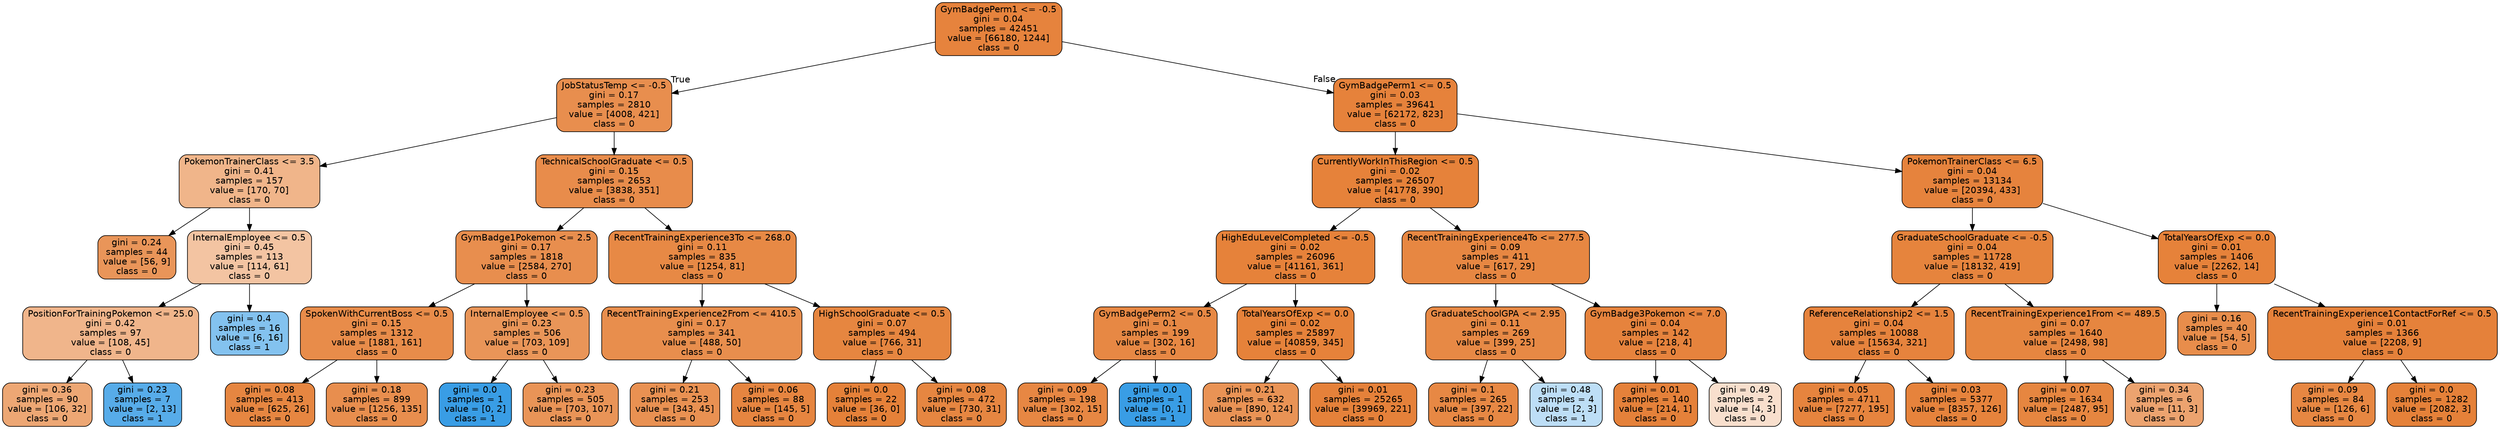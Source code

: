 digraph Tree {
node [shape=box, style="filled, rounded", color="black", fontname=helvetica] ;
edge [fontname=helvetica] ;
0 [label="GymBadgePerm1 <= -0.5\ngini = 0.04\nsamples = 42451\nvalue = [66180, 1244]\nclass = 0", fillcolor="#e58139fa"] ;
1 [label="JobStatusTemp <= -0.5\ngini = 0.17\nsamples = 2810\nvalue = [4008, 421]\nclass = 0", fillcolor="#e58139e4"] ;
0 -> 1 [labeldistance=2.5, labelangle=45, headlabel="True"] ;
2 [label="PokemonTrainerClass <= 3.5\ngini = 0.41\nsamples = 157\nvalue = [170, 70]\nclass = 0", fillcolor="#e5813996"] ;
1 -> 2 ;
3 [label="gini = 0.24\nsamples = 44\nvalue = [56, 9]\nclass = 0", fillcolor="#e58139d6"] ;
2 -> 3 ;
4 [label="InternalEmployee <= 0.5\ngini = 0.45\nsamples = 113\nvalue = [114, 61]\nclass = 0", fillcolor="#e5813977"] ;
2 -> 4 ;
5 [label="PositionForTrainingPokemon <= 25.0\ngini = 0.42\nsamples = 97\nvalue = [108, 45]\nclass = 0", fillcolor="#e5813995"] ;
4 -> 5 ;
6 [label="gini = 0.36\nsamples = 90\nvalue = [106, 32]\nclass = 0", fillcolor="#e58139b2"] ;
5 -> 6 ;
7 [label="gini = 0.23\nsamples = 7\nvalue = [2, 13]\nclass = 1", fillcolor="#399de5d8"] ;
5 -> 7 ;
8 [label="gini = 0.4\nsamples = 16\nvalue = [6, 16]\nclass = 1", fillcolor="#399de59f"] ;
4 -> 8 ;
9 [label="TechnicalSchoolGraduate <= 0.5\ngini = 0.15\nsamples = 2653\nvalue = [3838, 351]\nclass = 0", fillcolor="#e58139e8"] ;
1 -> 9 ;
10 [label="GymBadge1Pokemon <= 2.5\ngini = 0.17\nsamples = 1818\nvalue = [2584, 270]\nclass = 0", fillcolor="#e58139e4"] ;
9 -> 10 ;
11 [label="SpokenWithCurrentBoss <= 0.5\ngini = 0.15\nsamples = 1312\nvalue = [1881, 161]\nclass = 0", fillcolor="#e58139e9"] ;
10 -> 11 ;
12 [label="gini = 0.08\nsamples = 413\nvalue = [625, 26]\nclass = 0", fillcolor="#e58139f4"] ;
11 -> 12 ;
13 [label="gini = 0.18\nsamples = 899\nvalue = [1256, 135]\nclass = 0", fillcolor="#e58139e4"] ;
11 -> 13 ;
14 [label="InternalEmployee <= 0.5\ngini = 0.23\nsamples = 506\nvalue = [703, 109]\nclass = 0", fillcolor="#e58139d7"] ;
10 -> 14 ;
15 [label="gini = 0.0\nsamples = 1\nvalue = [0, 2]\nclass = 1", fillcolor="#399de5ff"] ;
14 -> 15 ;
16 [label="gini = 0.23\nsamples = 505\nvalue = [703, 107]\nclass = 0", fillcolor="#e58139d8"] ;
14 -> 16 ;
17 [label="RecentTrainingExperience3To <= 268.0\ngini = 0.11\nsamples = 835\nvalue = [1254, 81]\nclass = 0", fillcolor="#e58139ef"] ;
9 -> 17 ;
18 [label="RecentTrainingExperience2From <= 410.5\ngini = 0.17\nsamples = 341\nvalue = [488, 50]\nclass = 0", fillcolor="#e58139e5"] ;
17 -> 18 ;
19 [label="gini = 0.21\nsamples = 253\nvalue = [343, 45]\nclass = 0", fillcolor="#e58139de"] ;
18 -> 19 ;
20 [label="gini = 0.06\nsamples = 88\nvalue = [145, 5]\nclass = 0", fillcolor="#e58139f6"] ;
18 -> 20 ;
21 [label="HighSchoolGraduate <= 0.5\ngini = 0.07\nsamples = 494\nvalue = [766, 31]\nclass = 0", fillcolor="#e58139f5"] ;
17 -> 21 ;
22 [label="gini = 0.0\nsamples = 22\nvalue = [36, 0]\nclass = 0", fillcolor="#e58139ff"] ;
21 -> 22 ;
23 [label="gini = 0.08\nsamples = 472\nvalue = [730, 31]\nclass = 0", fillcolor="#e58139f4"] ;
21 -> 23 ;
24 [label="GymBadgePerm1 <= 0.5\ngini = 0.03\nsamples = 39641\nvalue = [62172, 823]\nclass = 0", fillcolor="#e58139fc"] ;
0 -> 24 [labeldistance=2.5, labelangle=-45, headlabel="False"] ;
25 [label="CurrentlyWorkInThisRegion <= 0.5\ngini = 0.02\nsamples = 26507\nvalue = [41778, 390]\nclass = 0", fillcolor="#e58139fd"] ;
24 -> 25 ;
26 [label="HighEduLevelCompleted <= -0.5\ngini = 0.02\nsamples = 26096\nvalue = [41161, 361]\nclass = 0", fillcolor="#e58139fd"] ;
25 -> 26 ;
27 [label="GymBadgePerm2 <= 0.5\ngini = 0.1\nsamples = 199\nvalue = [302, 16]\nclass = 0", fillcolor="#e58139f1"] ;
26 -> 27 ;
28 [label="gini = 0.09\nsamples = 198\nvalue = [302, 15]\nclass = 0", fillcolor="#e58139f2"] ;
27 -> 28 ;
29 [label="gini = 0.0\nsamples = 1\nvalue = [0, 1]\nclass = 1", fillcolor="#399de5ff"] ;
27 -> 29 ;
30 [label="TotalYearsOfExp <= 0.0\ngini = 0.02\nsamples = 25897\nvalue = [40859, 345]\nclass = 0", fillcolor="#e58139fd"] ;
26 -> 30 ;
31 [label="gini = 0.21\nsamples = 632\nvalue = [890, 124]\nclass = 0", fillcolor="#e58139db"] ;
30 -> 31 ;
32 [label="gini = 0.01\nsamples = 25265\nvalue = [39969, 221]\nclass = 0", fillcolor="#e58139fe"] ;
30 -> 32 ;
33 [label="RecentTrainingExperience4To <= 277.5\ngini = 0.09\nsamples = 411\nvalue = [617, 29]\nclass = 0", fillcolor="#e58139f3"] ;
25 -> 33 ;
34 [label="GraduateSchoolGPA <= 2.95\ngini = 0.11\nsamples = 269\nvalue = [399, 25]\nclass = 0", fillcolor="#e58139ef"] ;
33 -> 34 ;
35 [label="gini = 0.1\nsamples = 265\nvalue = [397, 22]\nclass = 0", fillcolor="#e58139f1"] ;
34 -> 35 ;
36 [label="gini = 0.48\nsamples = 4\nvalue = [2, 3]\nclass = 1", fillcolor="#399de555"] ;
34 -> 36 ;
37 [label="GymBadge3Pokemon <= 7.0\ngini = 0.04\nsamples = 142\nvalue = [218, 4]\nclass = 0", fillcolor="#e58139fa"] ;
33 -> 37 ;
38 [label="gini = 0.01\nsamples = 140\nvalue = [214, 1]\nclass = 0", fillcolor="#e58139fe"] ;
37 -> 38 ;
39 [label="gini = 0.49\nsamples = 2\nvalue = [4, 3]\nclass = 0", fillcolor="#e5813940"] ;
37 -> 39 ;
40 [label="PokemonTrainerClass <= 6.5\ngini = 0.04\nsamples = 13134\nvalue = [20394, 433]\nclass = 0", fillcolor="#e58139fa"] ;
24 -> 40 ;
41 [label="GraduateSchoolGraduate <= -0.5\ngini = 0.04\nsamples = 11728\nvalue = [18132, 419]\nclass = 0", fillcolor="#e58139f9"] ;
40 -> 41 ;
42 [label="ReferenceRelationship2 <= 1.5\ngini = 0.04\nsamples = 10088\nvalue = [15634, 321]\nclass = 0", fillcolor="#e58139fa"] ;
41 -> 42 ;
43 [label="gini = 0.05\nsamples = 4711\nvalue = [7277, 195]\nclass = 0", fillcolor="#e58139f8"] ;
42 -> 43 ;
44 [label="gini = 0.03\nsamples = 5377\nvalue = [8357, 126]\nclass = 0", fillcolor="#e58139fb"] ;
42 -> 44 ;
45 [label="RecentTrainingExperience1From <= 489.5\ngini = 0.07\nsamples = 1640\nvalue = [2498, 98]\nclass = 0", fillcolor="#e58139f5"] ;
41 -> 45 ;
46 [label="gini = 0.07\nsamples = 1634\nvalue = [2487, 95]\nclass = 0", fillcolor="#e58139f5"] ;
45 -> 46 ;
47 [label="gini = 0.34\nsamples = 6\nvalue = [11, 3]\nclass = 0", fillcolor="#e58139b9"] ;
45 -> 47 ;
48 [label="TotalYearsOfExp <= 0.0\ngini = 0.01\nsamples = 1406\nvalue = [2262, 14]\nclass = 0", fillcolor="#e58139fd"] ;
40 -> 48 ;
49 [label="gini = 0.16\nsamples = 40\nvalue = [54, 5]\nclass = 0", fillcolor="#e58139e7"] ;
48 -> 49 ;
50 [label="RecentTrainingExperience1ContactForRef <= 0.5\ngini = 0.01\nsamples = 1366\nvalue = [2208, 9]\nclass = 0", fillcolor="#e58139fe"] ;
48 -> 50 ;
51 [label="gini = 0.09\nsamples = 84\nvalue = [126, 6]\nclass = 0", fillcolor="#e58139f3"] ;
50 -> 51 ;
52 [label="gini = 0.0\nsamples = 1282\nvalue = [2082, 3]\nclass = 0", fillcolor="#e58139ff"] ;
50 -> 52 ;
}